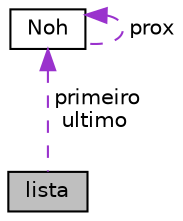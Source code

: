 digraph "lista"
{
  edge [fontname="Helvetica",fontsize="10",labelfontname="Helvetica",labelfontsize="10"];
  node [fontname="Helvetica",fontsize="10",shape=record];
  Node1 [label="lista",height=0.2,width=0.4,color="black", fillcolor="grey75", style="filled" fontcolor="black"];
  Node2 -> Node1 [dir="back",color="darkorchid3",fontsize="10",style="dashed",label=" primeiro\nultimo" ];
  Node2 [label="Noh",height=0.2,width=0.4,color="black", fillcolor="white", style="filled",URL="$structNoh.html",tooltip="Definicao do TAD noh. "];
  Node2 -> Node2 [dir="back",color="darkorchid3",fontsize="10",style="dashed",label=" prox" ];
}
